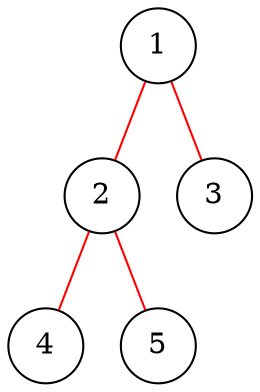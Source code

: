 strict graph "" {
	graph [bb="0,0,163.82,238.01"];
	node [label="\N",
		shape=circle
	];
	edge [color=red];
	1	 [height=0.5,
		pos="57.905,90.327",
		width=0.5];
	2	 [height=0.5,
		pos="73.48,165.54",
		width=0.5];
	1 -- 2	 [pos="61.596,108.15 64.079,120.14 67.338,135.88 69.815,147.84"];
	3	 [height=0.5,
		pos="46.562,18",
		width=0.5];
	1 -- 3	 [pos="55.101,72.448 53.356,61.321 51.119,47.059 49.373,35.924"];
	4	 [height=0.5,
		pos="18,220.01",
		width=0.5];
	2 -- 4	 [pos="60.612,178.17 51.777,186.85 40.085,198.33 31.183,207.07"];
	5	 [height=0.5,
		pos="145.82,194.13",
		width=0.5];
	2 -- 5	 [pos="90.257,172.17 101.86,176.75 117.24,182.83 128.88,187.43"];
}
